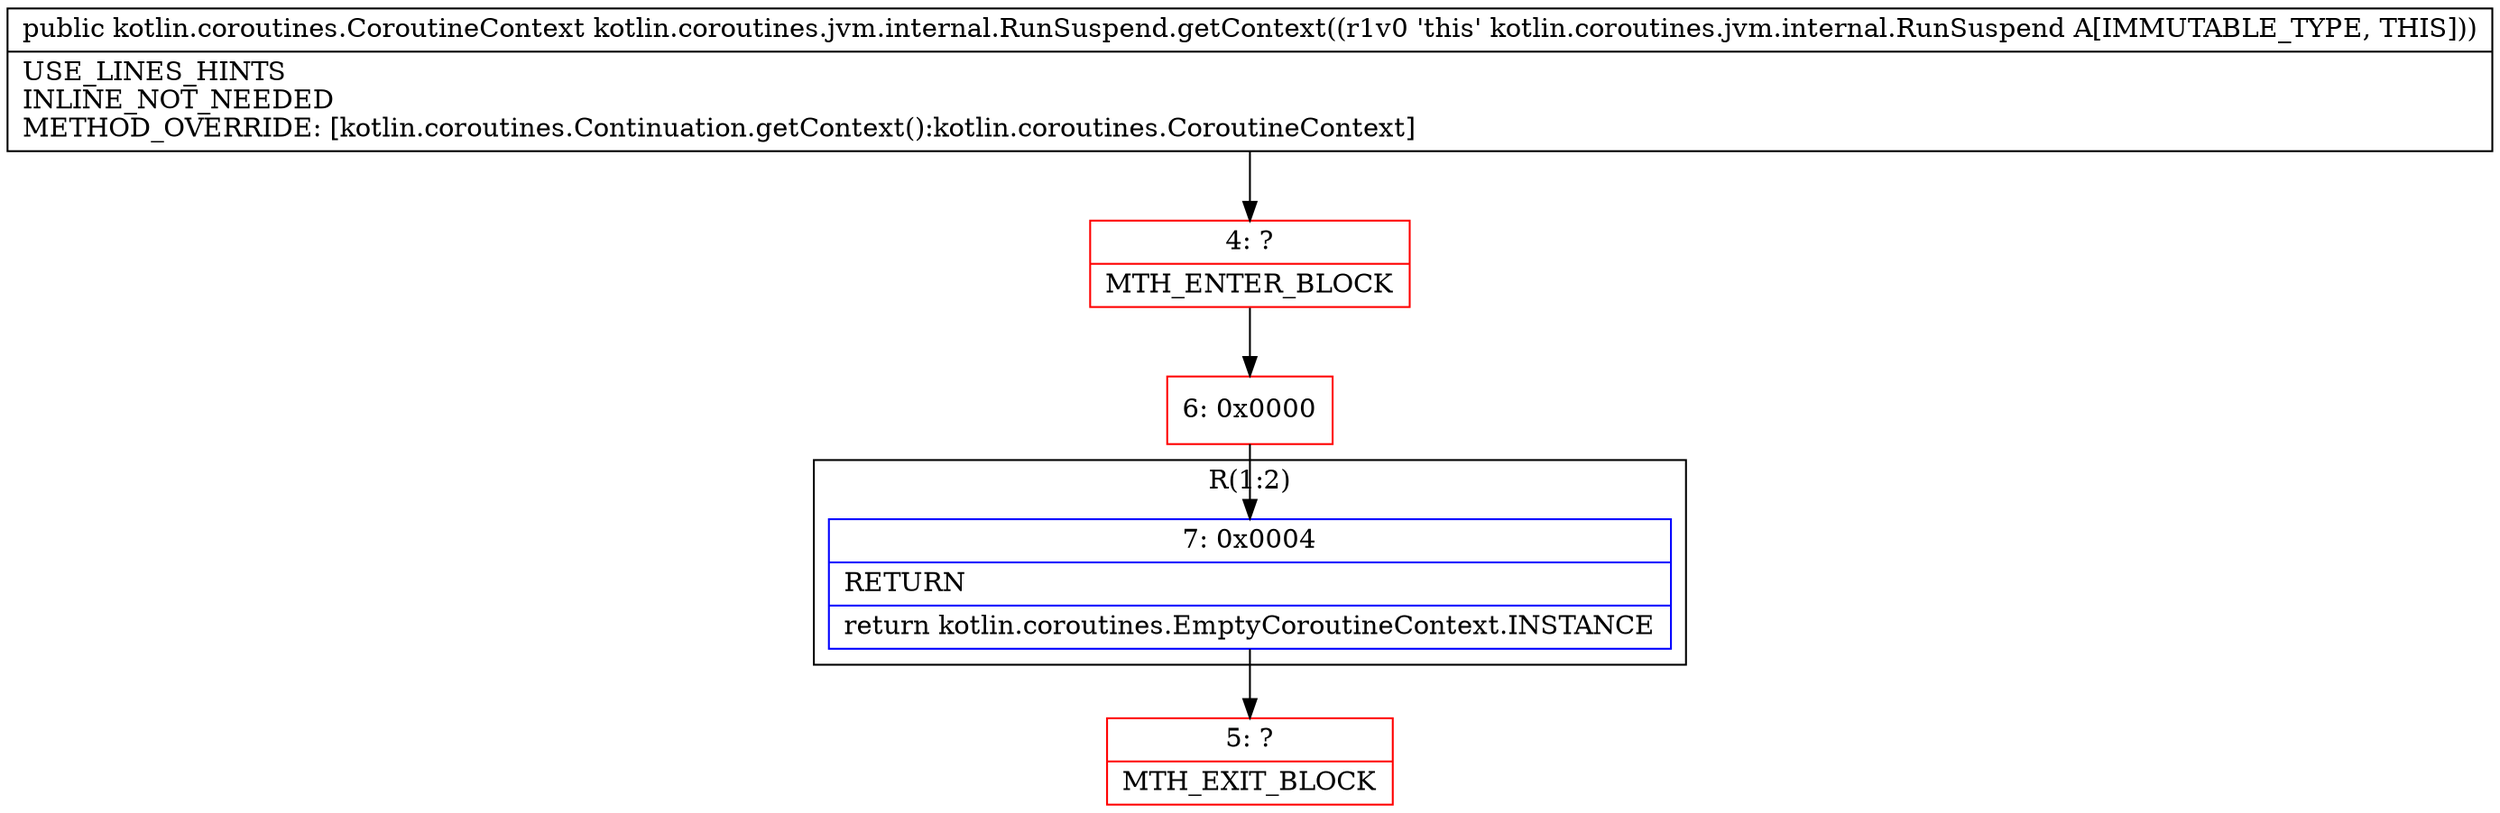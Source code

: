 digraph "CFG forkotlin.coroutines.jvm.internal.RunSuspend.getContext()Lkotlin\/coroutines\/CoroutineContext;" {
subgraph cluster_Region_241332169 {
label = "R(1:2)";
node [shape=record,color=blue];
Node_7 [shape=record,label="{7\:\ 0x0004|RETURN\l|return kotlin.coroutines.EmptyCoroutineContext.INSTANCE\l}"];
}
Node_4 [shape=record,color=red,label="{4\:\ ?|MTH_ENTER_BLOCK\l}"];
Node_6 [shape=record,color=red,label="{6\:\ 0x0000}"];
Node_5 [shape=record,color=red,label="{5\:\ ?|MTH_EXIT_BLOCK\l}"];
MethodNode[shape=record,label="{public kotlin.coroutines.CoroutineContext kotlin.coroutines.jvm.internal.RunSuspend.getContext((r1v0 'this' kotlin.coroutines.jvm.internal.RunSuspend A[IMMUTABLE_TYPE, THIS]))  | USE_LINES_HINTS\lINLINE_NOT_NEEDED\lMETHOD_OVERRIDE: [kotlin.coroutines.Continuation.getContext():kotlin.coroutines.CoroutineContext]\l}"];
MethodNode -> Node_4;Node_7 -> Node_5;
Node_4 -> Node_6;
Node_6 -> Node_7;
}

